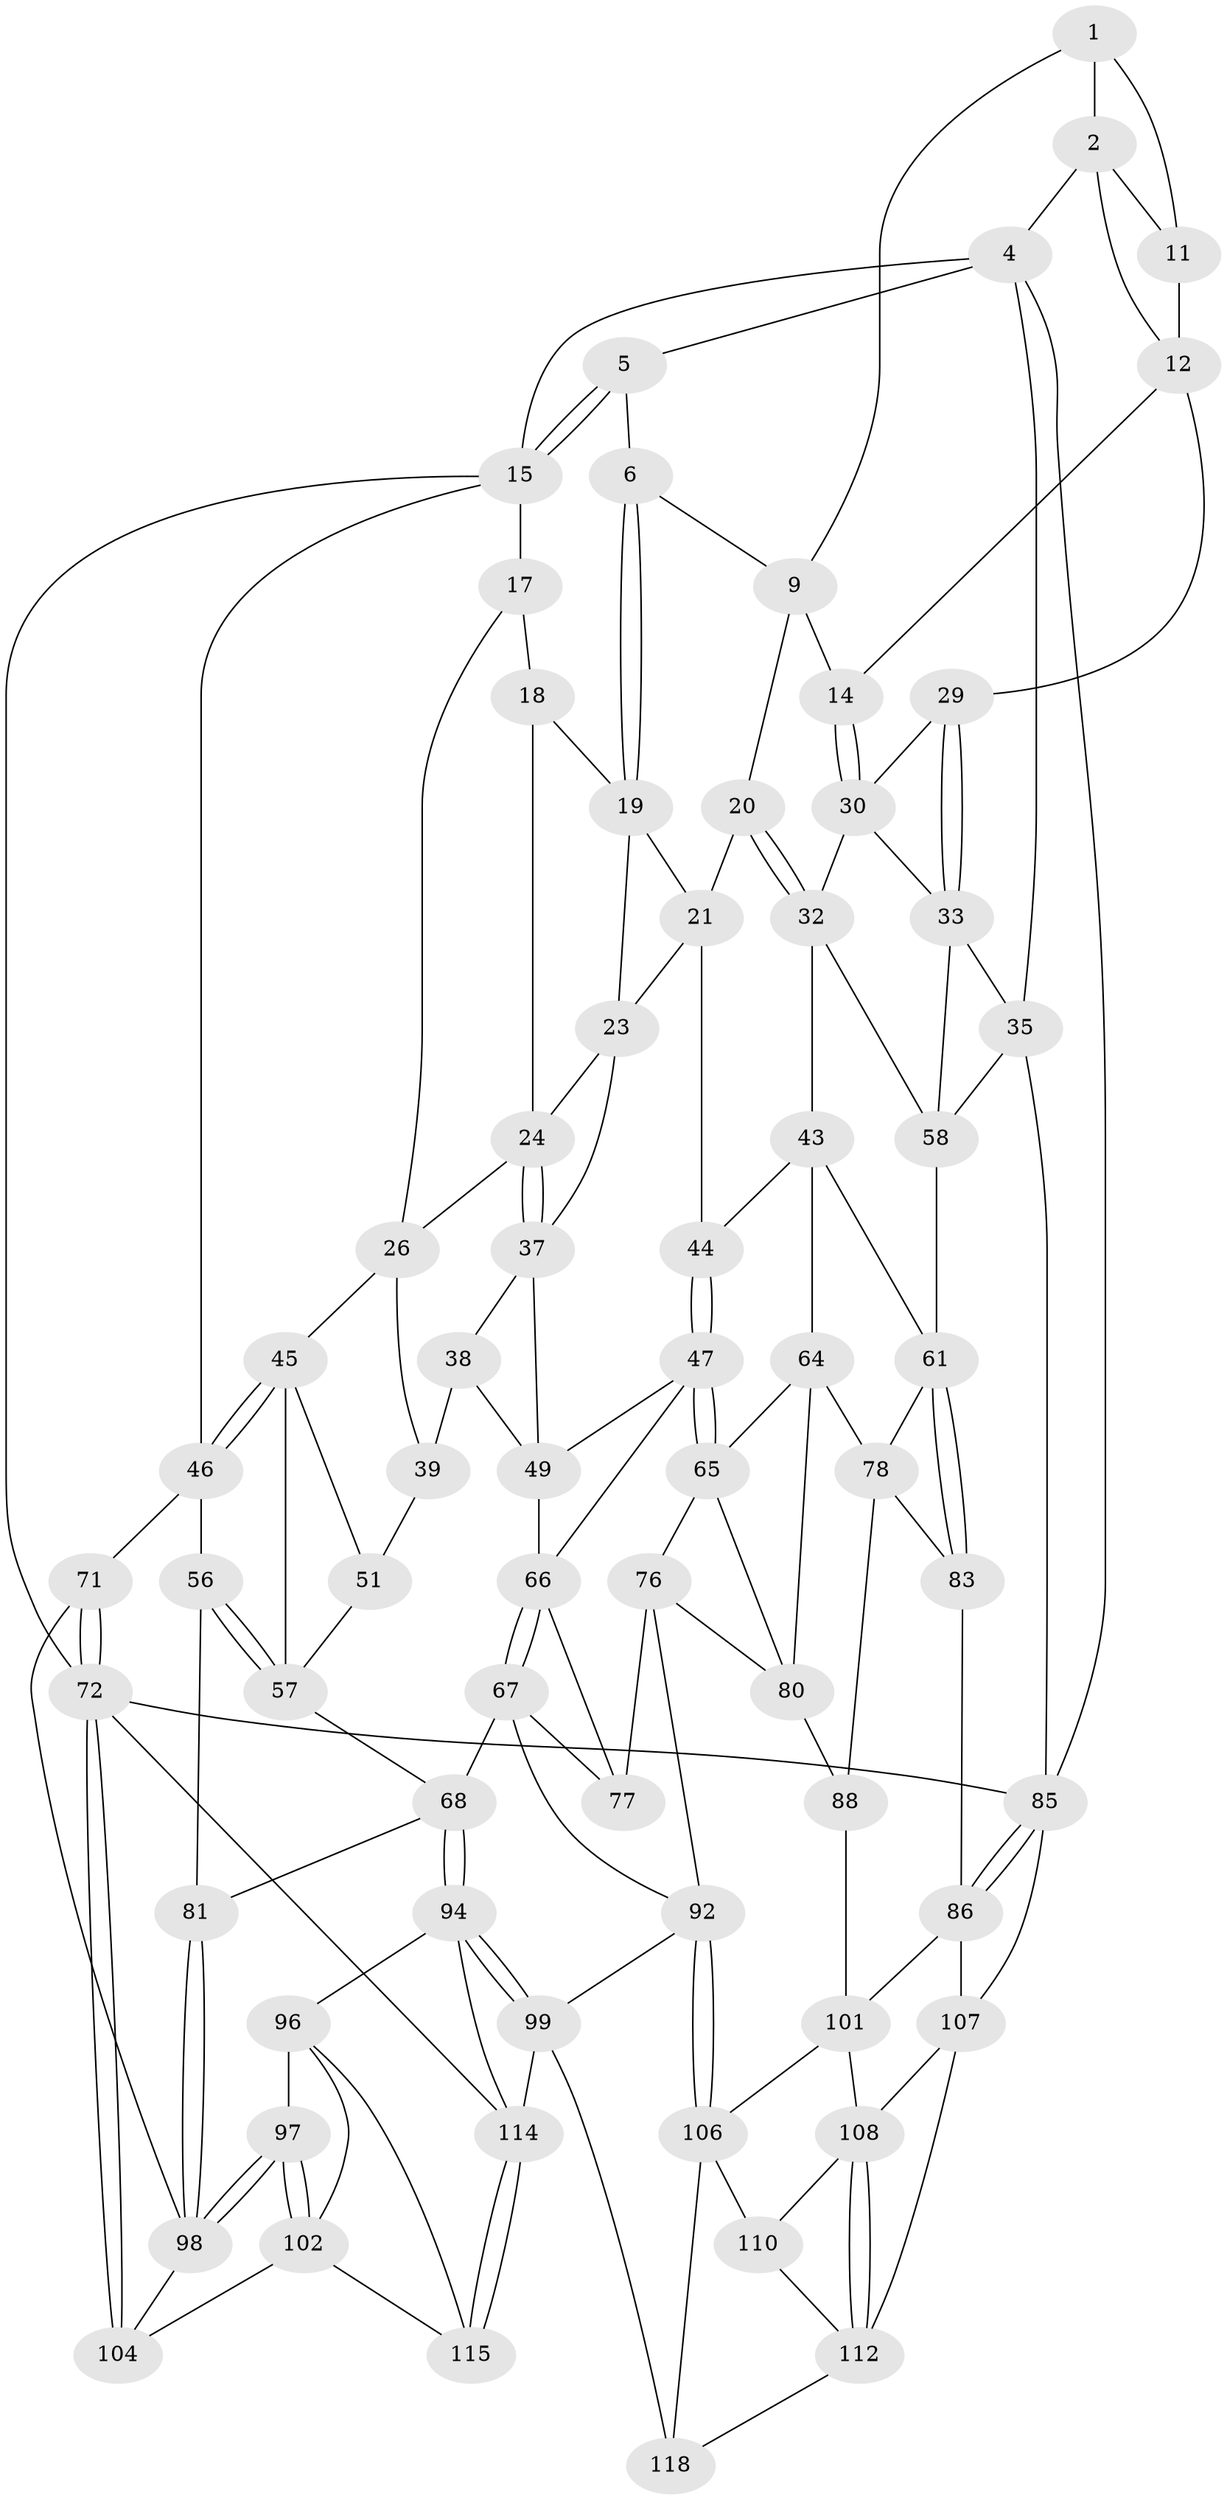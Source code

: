 // original degree distribution, {3: 0.016666666666666666, 4: 0.21666666666666667, 6: 0.2, 5: 0.5666666666666667}
// Generated by graph-tools (version 1.1) at 2025/42/03/06/25 10:42:35]
// undirected, 70 vertices, 153 edges
graph export_dot {
graph [start="1"]
  node [color=gray90,style=filled];
  1 [pos="+0.6633695764256126+0.09126462387632382",super="+8"];
  2 [pos="+0.8097298251415272+0.00635073023014628",super="+3"];
  4 [pos="+1+0",super="+34"];
  5 [pos="+0.45830520804586133+0"];
  6 [pos="+0.4494032912612642+0",super="+7"];
  9 [pos="+0.6596550569766118+0.21540473717562267",super="+10"];
  11 [pos="+0.7315043851308647+0.1446856826869152"];
  12 [pos="+0.8861139589637794+0.1803465599595298",super="+13"];
  14 [pos="+0.7362323804730697+0.23333823810960774"];
  15 [pos="+0+0",super="+16"];
  17 [pos="+0.09463389185005298+0.08776761519541058"];
  18 [pos="+0.20045541242180975+0.10172461187089414"];
  19 [pos="+0.4485732528894449+0",super="+22"];
  20 [pos="+0.6050444494713925+0.24997348842763267"];
  21 [pos="+0.53640753419357+0.23297505484495815",super="+27"];
  23 [pos="+0.36701787966943844+0.18688220684466067",super="+28"];
  24 [pos="+0.2942018266834286+0.25182837335834857",super="+25"];
  26 [pos="+0.18755179705489816+0.2862054532106651",super="+40"];
  29 [pos="+0.8735185552977979+0.22529757414642546"];
  30 [pos="+0.7751384606965451+0.2666441399109068",super="+31"];
  32 [pos="+0.699853299042905+0.40072372278341156",super="+42"];
  33 [pos="+0.9206417364011381+0.3612985431197502",super="+36"];
  35 [pos="+1+0.4373189980854721",super="+59"];
  37 [pos="+0.3482923050036009+0.36093965601601924",super="+41"];
  38 [pos="+0.33433992940224844+0.3706996165139593",super="+53"];
  39 [pos="+0.18021017456980826+0.3619400851470137",super="+50"];
  43 [pos="+0.6859588700360669+0.42347913961329336",super="+63"];
  44 [pos="+0.5250612628768077+0.4419455760466589"];
  45 [pos="+0.09722397483728559+0.3456484434150673",super="+52"];
  46 [pos="+0+0.12888979717944762",super="+55"];
  47 [pos="+0.49208226112396963+0.4754162325170231",super="+48"];
  49 [pos="+0.42959532976840314+0.46322625474182344",super="+54"];
  51 [pos="+0.2128643668068594+0.5051802285684759"];
  56 [pos="+0.02416538518386798+0.5860914965347589"];
  57 [pos="+0.07008866242749698+0.5385216233933791",super="+70"];
  58 [pos="+0.855043868286621+0.4153347686709684",super="+60"];
  61 [pos="+0.8390117066935714+0.5985005031095949",super="+62"];
  64 [pos="+0.6083651659480613+0.5621282189581466",super="+79"];
  65 [pos="+0.5190148451791958+0.5456986882155201",super="+75"];
  66 [pos="+0.33330943159850435+0.6079586289915188",super="+74"];
  67 [pos="+0.32582001251143855+0.6462585319857211",super="+82"];
  68 [pos="+0.26570289166093564+0.6651933364928364",super="+69"];
  71 [pos="+0+0.658413044335238"];
  72 [pos="+0+1",super="+73"];
  76 [pos="+0.48549774522712075+0.6611572405719401",super="+91"];
  77 [pos="+0.4395810840602224+0.6743409329333843"];
  78 [pos="+0.6896128277223839+0.6428087970174692",super="+84"];
  80 [pos="+0.6137149033889294+0.6573158147594902",super="+89"];
  81 [pos="+0.18863000383826223+0.6959968475703066"];
  83 [pos="+0.7892568925560658+0.7480585519036657"];
  85 [pos="+1+0.7390626004131756",super="+90"];
  86 [pos="+0.9103235820278339+0.8385594017600819",super="+87"];
  88 [pos="+0.6275192388656066+0.7924083835947233"];
  92 [pos="+0.5851422988157234+0.8525140093382053",super="+93"];
  94 [pos="+0.3204620403756502+0.845804733611182",super="+95"];
  96 [pos="+0.2385974428595852+0.8547511413771636",super="+113"];
  97 [pos="+0.16345252924420306+0.7919654161214245"];
  98 [pos="+0.16050957384765333+0.786978163331409",super="+100"];
  99 [pos="+0.36695864037475573+0.8525117773630677",super="+116"];
  101 [pos="+0.7736207352448187+0.8284333216063533",super="+105"];
  102 [pos="+0.1252826504906359+0.909635088863162",super="+103"];
  104 [pos="+0.04582290906471703+0.9506042793679982"];
  106 [pos="+0.5980193968553171+0.901601549155842",super="+111"];
  107 [pos="+0.9096321860262059+0.8400661461744084",super="+119"];
  108 [pos="+0.8044758087461855+0.9234478476222334",super="+109"];
  110 [pos="+0.7538058451007846+0.8893843863650805"];
  112 [pos="+0.778468323636079+0.9520897083428436",super="+120"];
  114 [pos="+0.25891401346160503+1",super="+117"];
  115 [pos="+0.21386420556826702+0.9820081556456752"];
  118 [pos="+0.5912920538424219+1"];
  1 -- 2;
  1 -- 11;
  1 -- 9;
  2 -- 11;
  2 -- 4;
  2 -- 12;
  4 -- 5;
  4 -- 35;
  4 -- 15;
  4 -- 85;
  5 -- 6;
  5 -- 15;
  5 -- 15;
  6 -- 19;
  6 -- 19;
  6 -- 9;
  9 -- 14;
  9 -- 20;
  11 -- 12;
  12 -- 29;
  12 -- 14;
  14 -- 30;
  14 -- 30;
  15 -- 72;
  15 -- 17;
  15 -- 46;
  17 -- 18;
  17 -- 26;
  18 -- 19;
  18 -- 24;
  19 -- 21;
  19 -- 23;
  20 -- 21;
  20 -- 32;
  20 -- 32;
  21 -- 44;
  21 -- 23;
  23 -- 24;
  23 -- 37;
  24 -- 37;
  24 -- 37;
  24 -- 26;
  26 -- 45;
  26 -- 39;
  29 -- 30;
  29 -- 33;
  29 -- 33;
  30 -- 32;
  30 -- 33;
  32 -- 58;
  32 -- 43;
  33 -- 58;
  33 -- 35;
  35 -- 58;
  35 -- 85;
  37 -- 38;
  37 -- 49;
  38 -- 39 [weight=2];
  38 -- 49;
  39 -- 51;
  43 -- 44;
  43 -- 64;
  43 -- 61;
  44 -- 47;
  44 -- 47;
  45 -- 46;
  45 -- 46;
  45 -- 57;
  45 -- 51;
  46 -- 56;
  46 -- 71;
  47 -- 65;
  47 -- 65;
  47 -- 49;
  47 -- 66;
  49 -- 66;
  51 -- 57;
  56 -- 57;
  56 -- 57;
  56 -- 81;
  57 -- 68;
  58 -- 61;
  61 -- 83;
  61 -- 83;
  61 -- 78;
  64 -- 65;
  64 -- 80;
  64 -- 78;
  65 -- 80;
  65 -- 76;
  66 -- 67;
  66 -- 67;
  66 -- 77;
  67 -- 68;
  67 -- 77;
  67 -- 92;
  68 -- 94;
  68 -- 94;
  68 -- 81;
  71 -- 72;
  71 -- 72;
  71 -- 98;
  72 -- 104;
  72 -- 104;
  72 -- 114;
  72 -- 85;
  76 -- 77;
  76 -- 80;
  76 -- 92;
  78 -- 88;
  78 -- 83;
  80 -- 88;
  81 -- 98;
  81 -- 98;
  83 -- 86;
  85 -- 86;
  85 -- 86;
  85 -- 107;
  86 -- 107;
  86 -- 101;
  88 -- 101;
  92 -- 106;
  92 -- 106;
  92 -- 99;
  94 -- 99;
  94 -- 99;
  94 -- 96;
  94 -- 114;
  96 -- 97;
  96 -- 115;
  96 -- 102;
  97 -- 98;
  97 -- 98;
  97 -- 102;
  97 -- 102;
  98 -- 104;
  99 -- 118;
  99 -- 114;
  101 -- 106;
  101 -- 108;
  102 -- 104;
  102 -- 115;
  106 -- 118;
  106 -- 110;
  107 -- 108;
  107 -- 112;
  108 -- 112;
  108 -- 112;
  108 -- 110;
  110 -- 112;
  112 -- 118;
  114 -- 115;
  114 -- 115;
}
